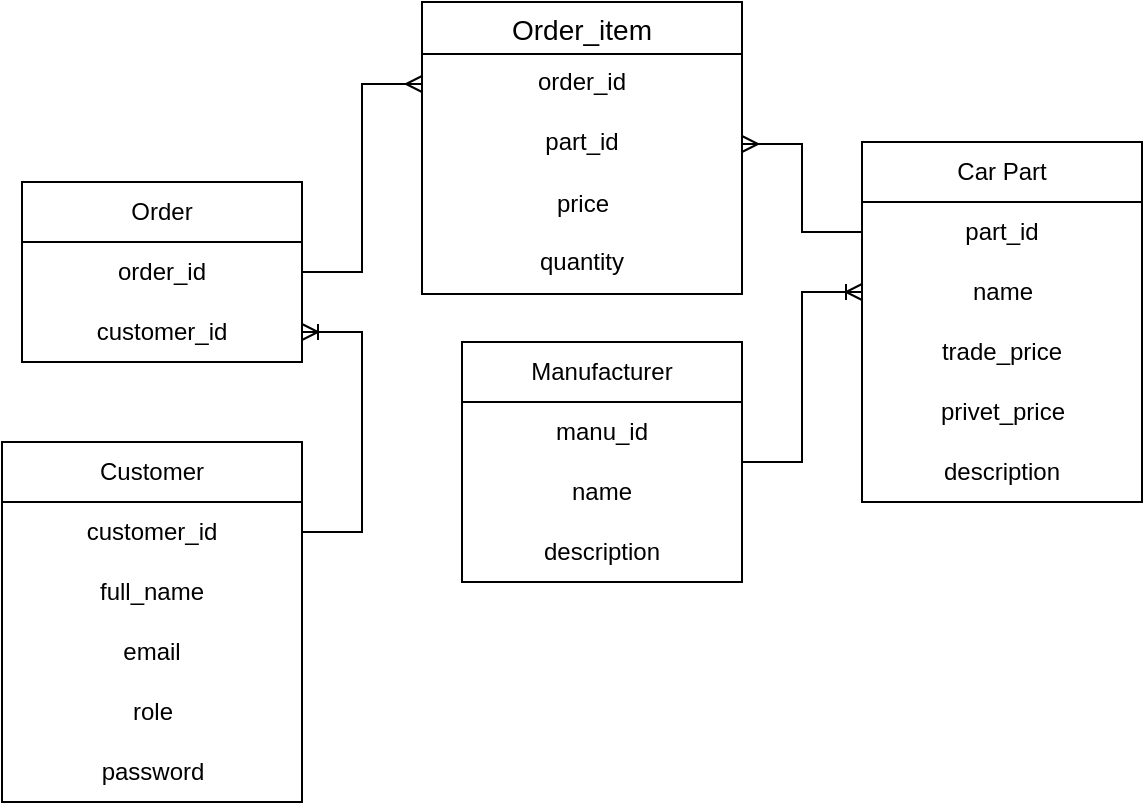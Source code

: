 <mxfile version="24.7.17">
  <diagram id="R2lEEEUBdFMjLlhIrx00" name="Page-1">
    <mxGraphModel dx="1050" dy="522" grid="1" gridSize="10" guides="1" tooltips="1" connect="1" arrows="1" fold="1" page="1" pageScale="1" pageWidth="850" pageHeight="1100" math="0" shadow="0" extFonts="Permanent Marker^https://fonts.googleapis.com/css?family=Permanent+Marker">
      <root>
        <mxCell id="0" />
        <mxCell id="1" parent="0" />
        <mxCell id="NTpek4Bd8BuW0H9qJJsr-1" value="Customer" style="swimlane;fontStyle=0;childLayout=stackLayout;horizontal=1;startSize=30;horizontalStack=0;resizeParent=1;resizeParentMax=0;resizeLast=0;collapsible=1;marginBottom=0;whiteSpace=wrap;html=1;" vertex="1" parent="1">
          <mxGeometry x="220" y="250" width="150" height="180" as="geometry">
            <mxRectangle x="160" y="90" width="90" height="30" as="alternateBounds" />
          </mxGeometry>
        </mxCell>
        <mxCell id="NTpek4Bd8BuW0H9qJJsr-2" value="customer_id" style="text;strokeColor=none;fillColor=none;align=center;verticalAlign=middle;spacingLeft=4;spacingRight=4;overflow=hidden;points=[[0,0.5],[1,0.5]];portConstraint=eastwest;rotatable=0;whiteSpace=wrap;html=1;" vertex="1" parent="NTpek4Bd8BuW0H9qJJsr-1">
          <mxGeometry y="30" width="150" height="30" as="geometry" />
        </mxCell>
        <mxCell id="NTpek4Bd8BuW0H9qJJsr-3" value="full_name" style="text;strokeColor=none;fillColor=none;align=center;verticalAlign=middle;spacingLeft=4;spacingRight=4;overflow=hidden;points=[[0,0.5],[1,0.5]];portConstraint=eastwest;rotatable=0;whiteSpace=wrap;html=1;" vertex="1" parent="NTpek4Bd8BuW0H9qJJsr-1">
          <mxGeometry y="60" width="150" height="30" as="geometry" />
        </mxCell>
        <mxCell id="NTpek4Bd8BuW0H9qJJsr-4" value="email" style="text;strokeColor=none;fillColor=none;align=center;verticalAlign=middle;spacingLeft=4;spacingRight=4;overflow=hidden;points=[[0,0.5],[1,0.5]];portConstraint=eastwest;rotatable=0;whiteSpace=wrap;html=1;" vertex="1" parent="NTpek4Bd8BuW0H9qJJsr-1">
          <mxGeometry y="90" width="150" height="30" as="geometry" />
        </mxCell>
        <mxCell id="NTpek4Bd8BuW0H9qJJsr-31" value="role" style="text;html=1;align=center;verticalAlign=middle;resizable=0;points=[];autosize=1;strokeColor=none;fillColor=none;" vertex="1" parent="NTpek4Bd8BuW0H9qJJsr-1">
          <mxGeometry y="120" width="150" height="30" as="geometry" />
        </mxCell>
        <mxCell id="NTpek4Bd8BuW0H9qJJsr-5" value="password" style="text;html=1;align=center;verticalAlign=middle;resizable=0;points=[];autosize=1;strokeColor=none;fillColor=none;" vertex="1" parent="NTpek4Bd8BuW0H9qJJsr-1">
          <mxGeometry y="150" width="150" height="30" as="geometry" />
        </mxCell>
        <mxCell id="NTpek4Bd8BuW0H9qJJsr-6" value="Order" style="swimlane;fontStyle=0;childLayout=stackLayout;horizontal=1;startSize=30;horizontalStack=0;resizeParent=1;resizeParentMax=0;resizeLast=0;collapsible=1;marginBottom=0;whiteSpace=wrap;html=1;" vertex="1" parent="1">
          <mxGeometry x="230" y="120" width="140" height="90" as="geometry" />
        </mxCell>
        <mxCell id="NTpek4Bd8BuW0H9qJJsr-7" value="order_id" style="text;strokeColor=none;fillColor=none;align=center;verticalAlign=middle;spacingLeft=4;spacingRight=4;overflow=hidden;points=[[0,0.5],[1,0.5]];portConstraint=eastwest;rotatable=0;whiteSpace=wrap;html=1;" vertex="1" parent="NTpek4Bd8BuW0H9qJJsr-6">
          <mxGeometry y="30" width="140" height="30" as="geometry" />
        </mxCell>
        <mxCell id="NTpek4Bd8BuW0H9qJJsr-8" value="customer_id" style="text;strokeColor=none;fillColor=none;align=center;verticalAlign=middle;spacingLeft=4;spacingRight=4;overflow=hidden;points=[[0,0.5],[1,0.5]];portConstraint=eastwest;rotatable=0;whiteSpace=wrap;html=1;" vertex="1" parent="NTpek4Bd8BuW0H9qJJsr-6">
          <mxGeometry y="60" width="140" height="30" as="geometry" />
        </mxCell>
        <mxCell id="NTpek4Bd8BuW0H9qJJsr-10" value="Car Part" style="swimlane;fontStyle=0;childLayout=stackLayout;horizontal=1;startSize=30;horizontalStack=0;resizeParent=1;resizeParentMax=0;resizeLast=0;collapsible=1;marginBottom=0;whiteSpace=wrap;html=1;" vertex="1" parent="1">
          <mxGeometry x="650" y="100" width="140" height="180" as="geometry" />
        </mxCell>
        <mxCell id="NTpek4Bd8BuW0H9qJJsr-11" value="part_id" style="text;strokeColor=none;fillColor=none;align=center;verticalAlign=middle;spacingLeft=4;spacingRight=4;overflow=hidden;points=[[0,0.5],[1,0.5]];portConstraint=eastwest;rotatable=0;whiteSpace=wrap;html=1;" vertex="1" parent="NTpek4Bd8BuW0H9qJJsr-10">
          <mxGeometry y="30" width="140" height="30" as="geometry" />
        </mxCell>
        <mxCell id="NTpek4Bd8BuW0H9qJJsr-18" value="name" style="text;html=1;align=center;verticalAlign=middle;resizable=0;points=[];autosize=1;strokeColor=none;fillColor=none;" vertex="1" parent="NTpek4Bd8BuW0H9qJJsr-10">
          <mxGeometry y="60" width="140" height="30" as="geometry" />
        </mxCell>
        <mxCell id="NTpek4Bd8BuW0H9qJJsr-12" value="trade_price" style="text;strokeColor=none;fillColor=none;align=center;verticalAlign=middle;spacingLeft=4;spacingRight=4;overflow=hidden;points=[[0,0.5],[1,0.5]];portConstraint=eastwest;rotatable=0;whiteSpace=wrap;html=1;" vertex="1" parent="NTpek4Bd8BuW0H9qJJsr-10">
          <mxGeometry y="90" width="140" height="30" as="geometry" />
        </mxCell>
        <mxCell id="NTpek4Bd8BuW0H9qJJsr-29" value="privet_price" style="text;html=1;align=center;verticalAlign=middle;resizable=0;points=[];autosize=1;strokeColor=none;fillColor=none;" vertex="1" parent="NTpek4Bd8BuW0H9qJJsr-10">
          <mxGeometry y="120" width="140" height="30" as="geometry" />
        </mxCell>
        <mxCell id="NTpek4Bd8BuW0H9qJJsr-13" value="description" style="text;strokeColor=none;fillColor=none;align=center;verticalAlign=middle;spacingLeft=4;spacingRight=4;overflow=hidden;points=[[0,0.5],[1,0.5]];portConstraint=eastwest;rotatable=0;whiteSpace=wrap;html=1;" vertex="1" parent="NTpek4Bd8BuW0H9qJJsr-10">
          <mxGeometry y="150" width="140" height="30" as="geometry" />
        </mxCell>
        <mxCell id="NTpek4Bd8BuW0H9qJJsr-14" value="Manufacturer" style="swimlane;fontStyle=0;childLayout=stackLayout;horizontal=1;startSize=30;horizontalStack=0;resizeParent=1;resizeParentMax=0;resizeLast=0;collapsible=1;marginBottom=0;whiteSpace=wrap;html=1;" vertex="1" parent="1">
          <mxGeometry x="450" y="200" width="140" height="120" as="geometry" />
        </mxCell>
        <mxCell id="NTpek4Bd8BuW0H9qJJsr-15" value="manu_id" style="text;strokeColor=none;fillColor=none;align=center;verticalAlign=middle;spacingLeft=4;spacingRight=4;overflow=hidden;points=[[0,0.5],[1,0.5]];portConstraint=eastwest;rotatable=0;whiteSpace=wrap;html=1;" vertex="1" parent="NTpek4Bd8BuW0H9qJJsr-14">
          <mxGeometry y="30" width="140" height="30" as="geometry" />
        </mxCell>
        <mxCell id="NTpek4Bd8BuW0H9qJJsr-16" value="name" style="text;strokeColor=none;fillColor=none;align=center;verticalAlign=middle;spacingLeft=4;spacingRight=4;overflow=hidden;points=[[0,0.5],[1,0.5]];portConstraint=eastwest;rotatable=0;whiteSpace=wrap;html=1;" vertex="1" parent="NTpek4Bd8BuW0H9qJJsr-14">
          <mxGeometry y="60" width="140" height="30" as="geometry" />
        </mxCell>
        <mxCell id="NTpek4Bd8BuW0H9qJJsr-17" value="description" style="text;strokeColor=none;fillColor=none;align=center;verticalAlign=middle;spacingLeft=4;spacingRight=4;overflow=hidden;points=[[0,0.5],[1,0.5]];portConstraint=eastwest;rotatable=0;whiteSpace=wrap;html=1;" vertex="1" parent="NTpek4Bd8BuW0H9qJJsr-14">
          <mxGeometry y="90" width="140" height="30" as="geometry" />
        </mxCell>
        <mxCell id="NTpek4Bd8BuW0H9qJJsr-20" value="" style="edgeStyle=entityRelationEdgeStyle;fontSize=12;html=1;endArrow=ERoneToMany;rounded=0;" edge="1" parent="1" source="NTpek4Bd8BuW0H9qJJsr-14" target="NTpek4Bd8BuW0H9qJJsr-18">
          <mxGeometry width="100" height="100" relative="1" as="geometry">
            <mxPoint x="650" y="390" as="sourcePoint" />
            <mxPoint x="750" y="290" as="targetPoint" />
          </mxGeometry>
        </mxCell>
        <mxCell id="NTpek4Bd8BuW0H9qJJsr-23" value="" style="edgeStyle=entityRelationEdgeStyle;fontSize=12;html=1;endArrow=ERoneToMany;rounded=0;exitX=1;exitY=0.5;exitDx=0;exitDy=0;entryX=1;entryY=0.5;entryDx=0;entryDy=0;" edge="1" parent="1" source="NTpek4Bd8BuW0H9qJJsr-2" target="NTpek4Bd8BuW0H9qJJsr-8">
          <mxGeometry width="100" height="100" relative="1" as="geometry">
            <mxPoint x="405" y="290" as="sourcePoint" />
            <mxPoint x="400" y="200" as="targetPoint" />
            <Array as="points">
              <mxPoint x="430" y="265" />
            </Array>
          </mxGeometry>
        </mxCell>
        <mxCell id="NTpek4Bd8BuW0H9qJJsr-24" value="Order_item" style="swimlane;fontStyle=0;childLayout=stackLayout;horizontal=1;startSize=26;horizontalStack=0;resizeParent=1;resizeParentMax=0;resizeLast=0;collapsible=1;marginBottom=0;align=center;fontSize=14;" vertex="1" parent="1">
          <mxGeometry x="430" y="30" width="160" height="146" as="geometry" />
        </mxCell>
        <mxCell id="NTpek4Bd8BuW0H9qJJsr-25" value="order_id" style="text;strokeColor=none;fillColor=none;spacingLeft=4;spacingRight=4;overflow=hidden;rotatable=0;points=[[0,0.5],[1,0.5]];portConstraint=eastwest;fontSize=12;whiteSpace=wrap;html=1;align=center;" vertex="1" parent="NTpek4Bd8BuW0H9qJJsr-24">
          <mxGeometry y="26" width="160" height="30" as="geometry" />
        </mxCell>
        <mxCell id="NTpek4Bd8BuW0H9qJJsr-26" value="part_id" style="text;strokeColor=none;fillColor=none;spacingLeft=4;spacingRight=4;overflow=hidden;rotatable=0;points=[[0,0.5],[1,0.5]];portConstraint=eastwest;fontSize=12;whiteSpace=wrap;html=1;align=center;" vertex="1" parent="NTpek4Bd8BuW0H9qJJsr-24">
          <mxGeometry y="56" width="160" height="30" as="geometry" />
        </mxCell>
        <mxCell id="NTpek4Bd8BuW0H9qJJsr-30" value="price" style="text;html=1;align=center;verticalAlign=middle;resizable=0;points=[];autosize=1;strokeColor=none;fillColor=none;" vertex="1" parent="NTpek4Bd8BuW0H9qJJsr-24">
          <mxGeometry y="86" width="160" height="30" as="geometry" />
        </mxCell>
        <mxCell id="NTpek4Bd8BuW0H9qJJsr-27" value="quantity" style="text;strokeColor=none;fillColor=none;spacingLeft=4;spacingRight=4;overflow=hidden;rotatable=0;points=[[0,0.5],[1,0.5]];portConstraint=eastwest;fontSize=12;whiteSpace=wrap;html=1;align=center;" vertex="1" parent="NTpek4Bd8BuW0H9qJJsr-24">
          <mxGeometry y="116" width="160" height="30" as="geometry" />
        </mxCell>
        <mxCell id="NTpek4Bd8BuW0H9qJJsr-32" value="" style="edgeStyle=entityRelationEdgeStyle;fontSize=12;html=1;endArrow=ERmany;rounded=0;exitX=1;exitY=0.5;exitDx=0;exitDy=0;entryX=0;entryY=0.5;entryDx=0;entryDy=0;" edge="1" parent="1" source="NTpek4Bd8BuW0H9qJJsr-7" target="NTpek4Bd8BuW0H9qJJsr-25">
          <mxGeometry width="100" height="100" relative="1" as="geometry">
            <mxPoint x="410" y="260" as="sourcePoint" />
            <mxPoint x="510" y="160" as="targetPoint" />
          </mxGeometry>
        </mxCell>
        <mxCell id="NTpek4Bd8BuW0H9qJJsr-33" value="" style="edgeStyle=entityRelationEdgeStyle;fontSize=12;html=1;endArrow=ERmany;rounded=0;entryX=1;entryY=0.5;entryDx=0;entryDy=0;exitX=0;exitY=0.5;exitDx=0;exitDy=0;" edge="1" parent="1" source="NTpek4Bd8BuW0H9qJJsr-11" target="NTpek4Bd8BuW0H9qJJsr-26">
          <mxGeometry width="100" height="100" relative="1" as="geometry">
            <mxPoint x="490" y="290" as="sourcePoint" />
            <mxPoint x="590" y="190" as="targetPoint" />
          </mxGeometry>
        </mxCell>
      </root>
    </mxGraphModel>
  </diagram>
</mxfile>
